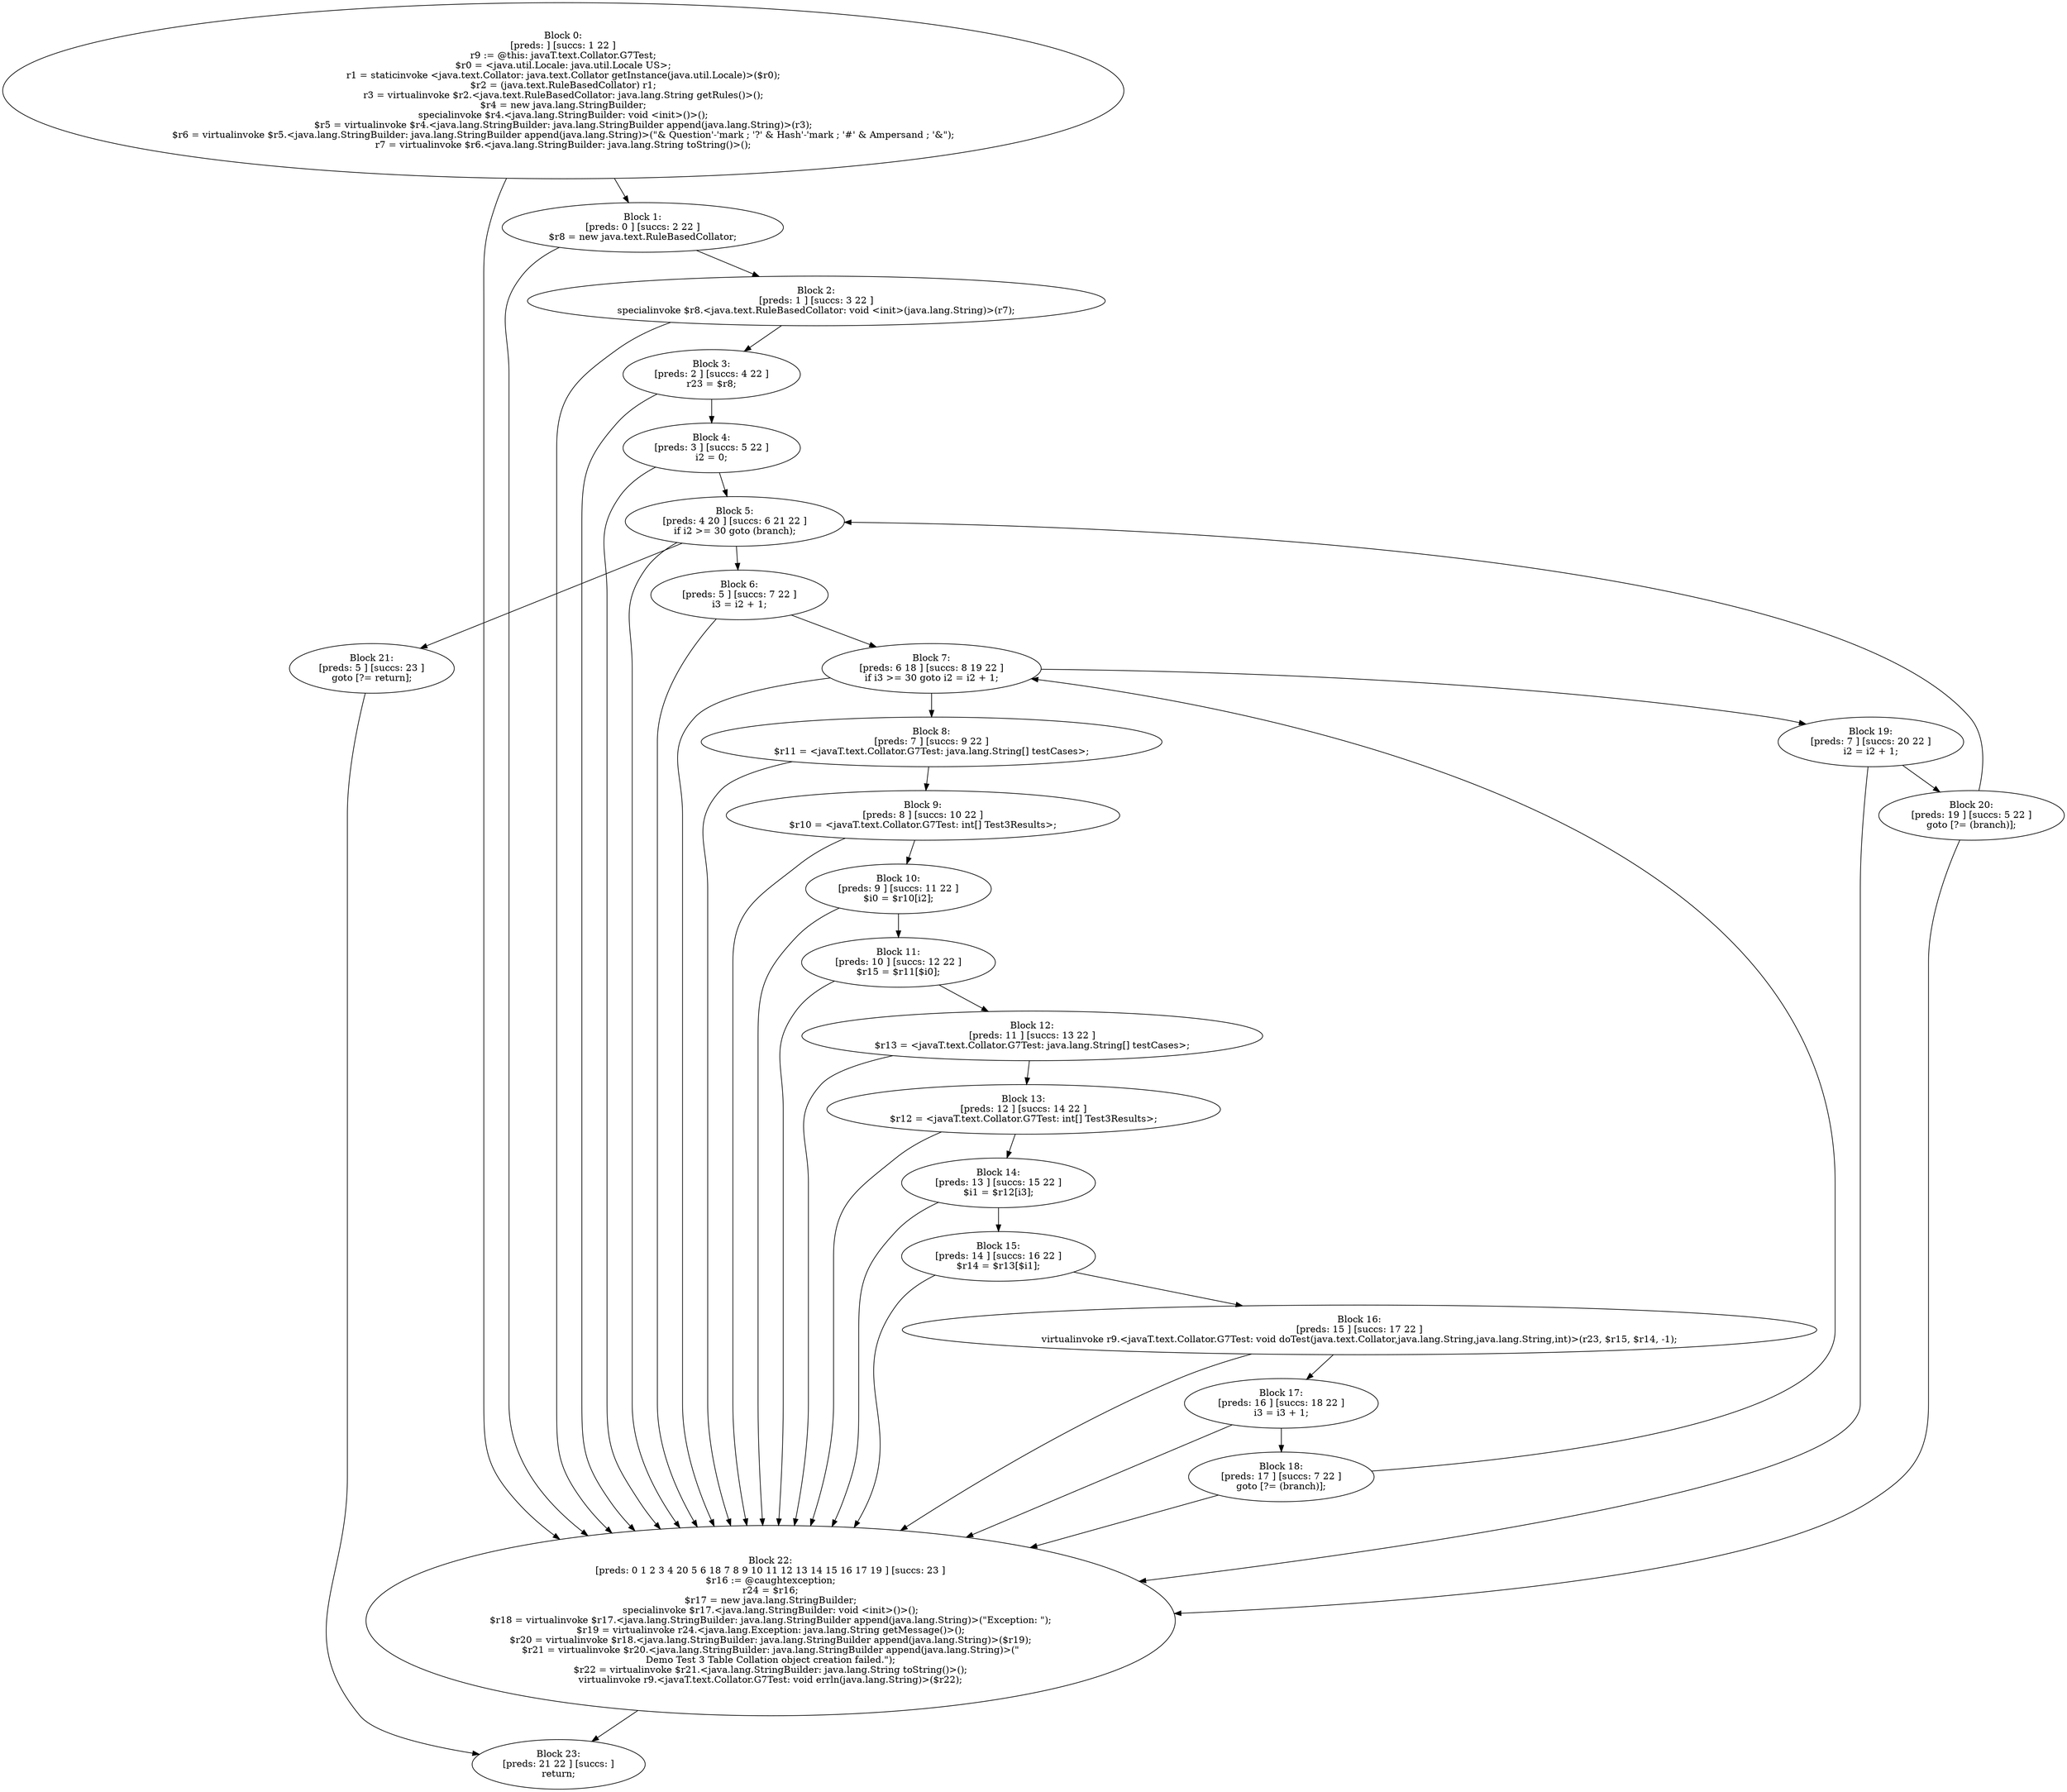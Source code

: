 digraph "unitGraph" {
    "Block 0:
[preds: ] [succs: 1 22 ]
r9 := @this: javaT.text.Collator.G7Test;
$r0 = <java.util.Locale: java.util.Locale US>;
r1 = staticinvoke <java.text.Collator: java.text.Collator getInstance(java.util.Locale)>($r0);
$r2 = (java.text.RuleBasedCollator) r1;
r3 = virtualinvoke $r2.<java.text.RuleBasedCollator: java.lang.String getRules()>();
$r4 = new java.lang.StringBuilder;
specialinvoke $r4.<java.lang.StringBuilder: void <init>()>();
$r5 = virtualinvoke $r4.<java.lang.StringBuilder: java.lang.StringBuilder append(java.lang.String)>(r3);
$r6 = virtualinvoke $r5.<java.lang.StringBuilder: java.lang.StringBuilder append(java.lang.String)>(\"& Question\'-\'mark ; \'?\' & Hash\'-\'mark ; \'#\' & Ampersand ; \'&\");
r7 = virtualinvoke $r6.<java.lang.StringBuilder: java.lang.String toString()>();
"
    "Block 1:
[preds: 0 ] [succs: 2 22 ]
$r8 = new java.text.RuleBasedCollator;
"
    "Block 2:
[preds: 1 ] [succs: 3 22 ]
specialinvoke $r8.<java.text.RuleBasedCollator: void <init>(java.lang.String)>(r7);
"
    "Block 3:
[preds: 2 ] [succs: 4 22 ]
r23 = $r8;
"
    "Block 4:
[preds: 3 ] [succs: 5 22 ]
i2 = 0;
"
    "Block 5:
[preds: 4 20 ] [succs: 6 21 22 ]
if i2 >= 30 goto (branch);
"
    "Block 6:
[preds: 5 ] [succs: 7 22 ]
i3 = i2 + 1;
"
    "Block 7:
[preds: 6 18 ] [succs: 8 19 22 ]
if i3 >= 30 goto i2 = i2 + 1;
"
    "Block 8:
[preds: 7 ] [succs: 9 22 ]
$r11 = <javaT.text.Collator.G7Test: java.lang.String[] testCases>;
"
    "Block 9:
[preds: 8 ] [succs: 10 22 ]
$r10 = <javaT.text.Collator.G7Test: int[] Test3Results>;
"
    "Block 10:
[preds: 9 ] [succs: 11 22 ]
$i0 = $r10[i2];
"
    "Block 11:
[preds: 10 ] [succs: 12 22 ]
$r15 = $r11[$i0];
"
    "Block 12:
[preds: 11 ] [succs: 13 22 ]
$r13 = <javaT.text.Collator.G7Test: java.lang.String[] testCases>;
"
    "Block 13:
[preds: 12 ] [succs: 14 22 ]
$r12 = <javaT.text.Collator.G7Test: int[] Test3Results>;
"
    "Block 14:
[preds: 13 ] [succs: 15 22 ]
$i1 = $r12[i3];
"
    "Block 15:
[preds: 14 ] [succs: 16 22 ]
$r14 = $r13[$i1];
"
    "Block 16:
[preds: 15 ] [succs: 17 22 ]
virtualinvoke r9.<javaT.text.Collator.G7Test: void doTest(java.text.Collator,java.lang.String,java.lang.String,int)>(r23, $r15, $r14, -1);
"
    "Block 17:
[preds: 16 ] [succs: 18 22 ]
i3 = i3 + 1;
"
    "Block 18:
[preds: 17 ] [succs: 7 22 ]
goto [?= (branch)];
"
    "Block 19:
[preds: 7 ] [succs: 20 22 ]
i2 = i2 + 1;
"
    "Block 20:
[preds: 19 ] [succs: 5 22 ]
goto [?= (branch)];
"
    "Block 21:
[preds: 5 ] [succs: 23 ]
goto [?= return];
"
    "Block 22:
[preds: 0 1 2 3 4 20 5 6 18 7 8 9 10 11 12 13 14 15 16 17 19 ] [succs: 23 ]
$r16 := @caughtexception;
r24 = $r16;
$r17 = new java.lang.StringBuilder;
specialinvoke $r17.<java.lang.StringBuilder: void <init>()>();
$r18 = virtualinvoke $r17.<java.lang.StringBuilder: java.lang.StringBuilder append(java.lang.String)>(\"Exception: \");
$r19 = virtualinvoke r24.<java.lang.Exception: java.lang.String getMessage()>();
$r20 = virtualinvoke $r18.<java.lang.StringBuilder: java.lang.StringBuilder append(java.lang.String)>($r19);
$r21 = virtualinvoke $r20.<java.lang.StringBuilder: java.lang.StringBuilder append(java.lang.String)>(\"\nDemo Test 3 Table Collation object creation failed.\");
$r22 = virtualinvoke $r21.<java.lang.StringBuilder: java.lang.String toString()>();
virtualinvoke r9.<javaT.text.Collator.G7Test: void errln(java.lang.String)>($r22);
"
    "Block 23:
[preds: 21 22 ] [succs: ]
return;
"
    "Block 0:
[preds: ] [succs: 1 22 ]
r9 := @this: javaT.text.Collator.G7Test;
$r0 = <java.util.Locale: java.util.Locale US>;
r1 = staticinvoke <java.text.Collator: java.text.Collator getInstance(java.util.Locale)>($r0);
$r2 = (java.text.RuleBasedCollator) r1;
r3 = virtualinvoke $r2.<java.text.RuleBasedCollator: java.lang.String getRules()>();
$r4 = new java.lang.StringBuilder;
specialinvoke $r4.<java.lang.StringBuilder: void <init>()>();
$r5 = virtualinvoke $r4.<java.lang.StringBuilder: java.lang.StringBuilder append(java.lang.String)>(r3);
$r6 = virtualinvoke $r5.<java.lang.StringBuilder: java.lang.StringBuilder append(java.lang.String)>(\"& Question\'-\'mark ; \'?\' & Hash\'-\'mark ; \'#\' & Ampersand ; \'&\");
r7 = virtualinvoke $r6.<java.lang.StringBuilder: java.lang.String toString()>();
"->"Block 1:
[preds: 0 ] [succs: 2 22 ]
$r8 = new java.text.RuleBasedCollator;
";
    "Block 0:
[preds: ] [succs: 1 22 ]
r9 := @this: javaT.text.Collator.G7Test;
$r0 = <java.util.Locale: java.util.Locale US>;
r1 = staticinvoke <java.text.Collator: java.text.Collator getInstance(java.util.Locale)>($r0);
$r2 = (java.text.RuleBasedCollator) r1;
r3 = virtualinvoke $r2.<java.text.RuleBasedCollator: java.lang.String getRules()>();
$r4 = new java.lang.StringBuilder;
specialinvoke $r4.<java.lang.StringBuilder: void <init>()>();
$r5 = virtualinvoke $r4.<java.lang.StringBuilder: java.lang.StringBuilder append(java.lang.String)>(r3);
$r6 = virtualinvoke $r5.<java.lang.StringBuilder: java.lang.StringBuilder append(java.lang.String)>(\"& Question\'-\'mark ; \'?\' & Hash\'-\'mark ; \'#\' & Ampersand ; \'&\");
r7 = virtualinvoke $r6.<java.lang.StringBuilder: java.lang.String toString()>();
"->"Block 22:
[preds: 0 1 2 3 4 20 5 6 18 7 8 9 10 11 12 13 14 15 16 17 19 ] [succs: 23 ]
$r16 := @caughtexception;
r24 = $r16;
$r17 = new java.lang.StringBuilder;
specialinvoke $r17.<java.lang.StringBuilder: void <init>()>();
$r18 = virtualinvoke $r17.<java.lang.StringBuilder: java.lang.StringBuilder append(java.lang.String)>(\"Exception: \");
$r19 = virtualinvoke r24.<java.lang.Exception: java.lang.String getMessage()>();
$r20 = virtualinvoke $r18.<java.lang.StringBuilder: java.lang.StringBuilder append(java.lang.String)>($r19);
$r21 = virtualinvoke $r20.<java.lang.StringBuilder: java.lang.StringBuilder append(java.lang.String)>(\"\nDemo Test 3 Table Collation object creation failed.\");
$r22 = virtualinvoke $r21.<java.lang.StringBuilder: java.lang.String toString()>();
virtualinvoke r9.<javaT.text.Collator.G7Test: void errln(java.lang.String)>($r22);
";
    "Block 1:
[preds: 0 ] [succs: 2 22 ]
$r8 = new java.text.RuleBasedCollator;
"->"Block 2:
[preds: 1 ] [succs: 3 22 ]
specialinvoke $r8.<java.text.RuleBasedCollator: void <init>(java.lang.String)>(r7);
";
    "Block 1:
[preds: 0 ] [succs: 2 22 ]
$r8 = new java.text.RuleBasedCollator;
"->"Block 22:
[preds: 0 1 2 3 4 20 5 6 18 7 8 9 10 11 12 13 14 15 16 17 19 ] [succs: 23 ]
$r16 := @caughtexception;
r24 = $r16;
$r17 = new java.lang.StringBuilder;
specialinvoke $r17.<java.lang.StringBuilder: void <init>()>();
$r18 = virtualinvoke $r17.<java.lang.StringBuilder: java.lang.StringBuilder append(java.lang.String)>(\"Exception: \");
$r19 = virtualinvoke r24.<java.lang.Exception: java.lang.String getMessage()>();
$r20 = virtualinvoke $r18.<java.lang.StringBuilder: java.lang.StringBuilder append(java.lang.String)>($r19);
$r21 = virtualinvoke $r20.<java.lang.StringBuilder: java.lang.StringBuilder append(java.lang.String)>(\"\nDemo Test 3 Table Collation object creation failed.\");
$r22 = virtualinvoke $r21.<java.lang.StringBuilder: java.lang.String toString()>();
virtualinvoke r9.<javaT.text.Collator.G7Test: void errln(java.lang.String)>($r22);
";
    "Block 2:
[preds: 1 ] [succs: 3 22 ]
specialinvoke $r8.<java.text.RuleBasedCollator: void <init>(java.lang.String)>(r7);
"->"Block 3:
[preds: 2 ] [succs: 4 22 ]
r23 = $r8;
";
    "Block 2:
[preds: 1 ] [succs: 3 22 ]
specialinvoke $r8.<java.text.RuleBasedCollator: void <init>(java.lang.String)>(r7);
"->"Block 22:
[preds: 0 1 2 3 4 20 5 6 18 7 8 9 10 11 12 13 14 15 16 17 19 ] [succs: 23 ]
$r16 := @caughtexception;
r24 = $r16;
$r17 = new java.lang.StringBuilder;
specialinvoke $r17.<java.lang.StringBuilder: void <init>()>();
$r18 = virtualinvoke $r17.<java.lang.StringBuilder: java.lang.StringBuilder append(java.lang.String)>(\"Exception: \");
$r19 = virtualinvoke r24.<java.lang.Exception: java.lang.String getMessage()>();
$r20 = virtualinvoke $r18.<java.lang.StringBuilder: java.lang.StringBuilder append(java.lang.String)>($r19);
$r21 = virtualinvoke $r20.<java.lang.StringBuilder: java.lang.StringBuilder append(java.lang.String)>(\"\nDemo Test 3 Table Collation object creation failed.\");
$r22 = virtualinvoke $r21.<java.lang.StringBuilder: java.lang.String toString()>();
virtualinvoke r9.<javaT.text.Collator.G7Test: void errln(java.lang.String)>($r22);
";
    "Block 3:
[preds: 2 ] [succs: 4 22 ]
r23 = $r8;
"->"Block 4:
[preds: 3 ] [succs: 5 22 ]
i2 = 0;
";
    "Block 3:
[preds: 2 ] [succs: 4 22 ]
r23 = $r8;
"->"Block 22:
[preds: 0 1 2 3 4 20 5 6 18 7 8 9 10 11 12 13 14 15 16 17 19 ] [succs: 23 ]
$r16 := @caughtexception;
r24 = $r16;
$r17 = new java.lang.StringBuilder;
specialinvoke $r17.<java.lang.StringBuilder: void <init>()>();
$r18 = virtualinvoke $r17.<java.lang.StringBuilder: java.lang.StringBuilder append(java.lang.String)>(\"Exception: \");
$r19 = virtualinvoke r24.<java.lang.Exception: java.lang.String getMessage()>();
$r20 = virtualinvoke $r18.<java.lang.StringBuilder: java.lang.StringBuilder append(java.lang.String)>($r19);
$r21 = virtualinvoke $r20.<java.lang.StringBuilder: java.lang.StringBuilder append(java.lang.String)>(\"\nDemo Test 3 Table Collation object creation failed.\");
$r22 = virtualinvoke $r21.<java.lang.StringBuilder: java.lang.String toString()>();
virtualinvoke r9.<javaT.text.Collator.G7Test: void errln(java.lang.String)>($r22);
";
    "Block 4:
[preds: 3 ] [succs: 5 22 ]
i2 = 0;
"->"Block 5:
[preds: 4 20 ] [succs: 6 21 22 ]
if i2 >= 30 goto (branch);
";
    "Block 4:
[preds: 3 ] [succs: 5 22 ]
i2 = 0;
"->"Block 22:
[preds: 0 1 2 3 4 20 5 6 18 7 8 9 10 11 12 13 14 15 16 17 19 ] [succs: 23 ]
$r16 := @caughtexception;
r24 = $r16;
$r17 = new java.lang.StringBuilder;
specialinvoke $r17.<java.lang.StringBuilder: void <init>()>();
$r18 = virtualinvoke $r17.<java.lang.StringBuilder: java.lang.StringBuilder append(java.lang.String)>(\"Exception: \");
$r19 = virtualinvoke r24.<java.lang.Exception: java.lang.String getMessage()>();
$r20 = virtualinvoke $r18.<java.lang.StringBuilder: java.lang.StringBuilder append(java.lang.String)>($r19);
$r21 = virtualinvoke $r20.<java.lang.StringBuilder: java.lang.StringBuilder append(java.lang.String)>(\"\nDemo Test 3 Table Collation object creation failed.\");
$r22 = virtualinvoke $r21.<java.lang.StringBuilder: java.lang.String toString()>();
virtualinvoke r9.<javaT.text.Collator.G7Test: void errln(java.lang.String)>($r22);
";
    "Block 5:
[preds: 4 20 ] [succs: 6 21 22 ]
if i2 >= 30 goto (branch);
"->"Block 6:
[preds: 5 ] [succs: 7 22 ]
i3 = i2 + 1;
";
    "Block 5:
[preds: 4 20 ] [succs: 6 21 22 ]
if i2 >= 30 goto (branch);
"->"Block 21:
[preds: 5 ] [succs: 23 ]
goto [?= return];
";
    "Block 5:
[preds: 4 20 ] [succs: 6 21 22 ]
if i2 >= 30 goto (branch);
"->"Block 22:
[preds: 0 1 2 3 4 20 5 6 18 7 8 9 10 11 12 13 14 15 16 17 19 ] [succs: 23 ]
$r16 := @caughtexception;
r24 = $r16;
$r17 = new java.lang.StringBuilder;
specialinvoke $r17.<java.lang.StringBuilder: void <init>()>();
$r18 = virtualinvoke $r17.<java.lang.StringBuilder: java.lang.StringBuilder append(java.lang.String)>(\"Exception: \");
$r19 = virtualinvoke r24.<java.lang.Exception: java.lang.String getMessage()>();
$r20 = virtualinvoke $r18.<java.lang.StringBuilder: java.lang.StringBuilder append(java.lang.String)>($r19);
$r21 = virtualinvoke $r20.<java.lang.StringBuilder: java.lang.StringBuilder append(java.lang.String)>(\"\nDemo Test 3 Table Collation object creation failed.\");
$r22 = virtualinvoke $r21.<java.lang.StringBuilder: java.lang.String toString()>();
virtualinvoke r9.<javaT.text.Collator.G7Test: void errln(java.lang.String)>($r22);
";
    "Block 6:
[preds: 5 ] [succs: 7 22 ]
i3 = i2 + 1;
"->"Block 7:
[preds: 6 18 ] [succs: 8 19 22 ]
if i3 >= 30 goto i2 = i2 + 1;
";
    "Block 6:
[preds: 5 ] [succs: 7 22 ]
i3 = i2 + 1;
"->"Block 22:
[preds: 0 1 2 3 4 20 5 6 18 7 8 9 10 11 12 13 14 15 16 17 19 ] [succs: 23 ]
$r16 := @caughtexception;
r24 = $r16;
$r17 = new java.lang.StringBuilder;
specialinvoke $r17.<java.lang.StringBuilder: void <init>()>();
$r18 = virtualinvoke $r17.<java.lang.StringBuilder: java.lang.StringBuilder append(java.lang.String)>(\"Exception: \");
$r19 = virtualinvoke r24.<java.lang.Exception: java.lang.String getMessage()>();
$r20 = virtualinvoke $r18.<java.lang.StringBuilder: java.lang.StringBuilder append(java.lang.String)>($r19);
$r21 = virtualinvoke $r20.<java.lang.StringBuilder: java.lang.StringBuilder append(java.lang.String)>(\"\nDemo Test 3 Table Collation object creation failed.\");
$r22 = virtualinvoke $r21.<java.lang.StringBuilder: java.lang.String toString()>();
virtualinvoke r9.<javaT.text.Collator.G7Test: void errln(java.lang.String)>($r22);
";
    "Block 7:
[preds: 6 18 ] [succs: 8 19 22 ]
if i3 >= 30 goto i2 = i2 + 1;
"->"Block 8:
[preds: 7 ] [succs: 9 22 ]
$r11 = <javaT.text.Collator.G7Test: java.lang.String[] testCases>;
";
    "Block 7:
[preds: 6 18 ] [succs: 8 19 22 ]
if i3 >= 30 goto i2 = i2 + 1;
"->"Block 19:
[preds: 7 ] [succs: 20 22 ]
i2 = i2 + 1;
";
    "Block 7:
[preds: 6 18 ] [succs: 8 19 22 ]
if i3 >= 30 goto i2 = i2 + 1;
"->"Block 22:
[preds: 0 1 2 3 4 20 5 6 18 7 8 9 10 11 12 13 14 15 16 17 19 ] [succs: 23 ]
$r16 := @caughtexception;
r24 = $r16;
$r17 = new java.lang.StringBuilder;
specialinvoke $r17.<java.lang.StringBuilder: void <init>()>();
$r18 = virtualinvoke $r17.<java.lang.StringBuilder: java.lang.StringBuilder append(java.lang.String)>(\"Exception: \");
$r19 = virtualinvoke r24.<java.lang.Exception: java.lang.String getMessage()>();
$r20 = virtualinvoke $r18.<java.lang.StringBuilder: java.lang.StringBuilder append(java.lang.String)>($r19);
$r21 = virtualinvoke $r20.<java.lang.StringBuilder: java.lang.StringBuilder append(java.lang.String)>(\"\nDemo Test 3 Table Collation object creation failed.\");
$r22 = virtualinvoke $r21.<java.lang.StringBuilder: java.lang.String toString()>();
virtualinvoke r9.<javaT.text.Collator.G7Test: void errln(java.lang.String)>($r22);
";
    "Block 8:
[preds: 7 ] [succs: 9 22 ]
$r11 = <javaT.text.Collator.G7Test: java.lang.String[] testCases>;
"->"Block 9:
[preds: 8 ] [succs: 10 22 ]
$r10 = <javaT.text.Collator.G7Test: int[] Test3Results>;
";
    "Block 8:
[preds: 7 ] [succs: 9 22 ]
$r11 = <javaT.text.Collator.G7Test: java.lang.String[] testCases>;
"->"Block 22:
[preds: 0 1 2 3 4 20 5 6 18 7 8 9 10 11 12 13 14 15 16 17 19 ] [succs: 23 ]
$r16 := @caughtexception;
r24 = $r16;
$r17 = new java.lang.StringBuilder;
specialinvoke $r17.<java.lang.StringBuilder: void <init>()>();
$r18 = virtualinvoke $r17.<java.lang.StringBuilder: java.lang.StringBuilder append(java.lang.String)>(\"Exception: \");
$r19 = virtualinvoke r24.<java.lang.Exception: java.lang.String getMessage()>();
$r20 = virtualinvoke $r18.<java.lang.StringBuilder: java.lang.StringBuilder append(java.lang.String)>($r19);
$r21 = virtualinvoke $r20.<java.lang.StringBuilder: java.lang.StringBuilder append(java.lang.String)>(\"\nDemo Test 3 Table Collation object creation failed.\");
$r22 = virtualinvoke $r21.<java.lang.StringBuilder: java.lang.String toString()>();
virtualinvoke r9.<javaT.text.Collator.G7Test: void errln(java.lang.String)>($r22);
";
    "Block 9:
[preds: 8 ] [succs: 10 22 ]
$r10 = <javaT.text.Collator.G7Test: int[] Test3Results>;
"->"Block 10:
[preds: 9 ] [succs: 11 22 ]
$i0 = $r10[i2];
";
    "Block 9:
[preds: 8 ] [succs: 10 22 ]
$r10 = <javaT.text.Collator.G7Test: int[] Test3Results>;
"->"Block 22:
[preds: 0 1 2 3 4 20 5 6 18 7 8 9 10 11 12 13 14 15 16 17 19 ] [succs: 23 ]
$r16 := @caughtexception;
r24 = $r16;
$r17 = new java.lang.StringBuilder;
specialinvoke $r17.<java.lang.StringBuilder: void <init>()>();
$r18 = virtualinvoke $r17.<java.lang.StringBuilder: java.lang.StringBuilder append(java.lang.String)>(\"Exception: \");
$r19 = virtualinvoke r24.<java.lang.Exception: java.lang.String getMessage()>();
$r20 = virtualinvoke $r18.<java.lang.StringBuilder: java.lang.StringBuilder append(java.lang.String)>($r19);
$r21 = virtualinvoke $r20.<java.lang.StringBuilder: java.lang.StringBuilder append(java.lang.String)>(\"\nDemo Test 3 Table Collation object creation failed.\");
$r22 = virtualinvoke $r21.<java.lang.StringBuilder: java.lang.String toString()>();
virtualinvoke r9.<javaT.text.Collator.G7Test: void errln(java.lang.String)>($r22);
";
    "Block 10:
[preds: 9 ] [succs: 11 22 ]
$i0 = $r10[i2];
"->"Block 11:
[preds: 10 ] [succs: 12 22 ]
$r15 = $r11[$i0];
";
    "Block 10:
[preds: 9 ] [succs: 11 22 ]
$i0 = $r10[i2];
"->"Block 22:
[preds: 0 1 2 3 4 20 5 6 18 7 8 9 10 11 12 13 14 15 16 17 19 ] [succs: 23 ]
$r16 := @caughtexception;
r24 = $r16;
$r17 = new java.lang.StringBuilder;
specialinvoke $r17.<java.lang.StringBuilder: void <init>()>();
$r18 = virtualinvoke $r17.<java.lang.StringBuilder: java.lang.StringBuilder append(java.lang.String)>(\"Exception: \");
$r19 = virtualinvoke r24.<java.lang.Exception: java.lang.String getMessage()>();
$r20 = virtualinvoke $r18.<java.lang.StringBuilder: java.lang.StringBuilder append(java.lang.String)>($r19);
$r21 = virtualinvoke $r20.<java.lang.StringBuilder: java.lang.StringBuilder append(java.lang.String)>(\"\nDemo Test 3 Table Collation object creation failed.\");
$r22 = virtualinvoke $r21.<java.lang.StringBuilder: java.lang.String toString()>();
virtualinvoke r9.<javaT.text.Collator.G7Test: void errln(java.lang.String)>($r22);
";
    "Block 11:
[preds: 10 ] [succs: 12 22 ]
$r15 = $r11[$i0];
"->"Block 12:
[preds: 11 ] [succs: 13 22 ]
$r13 = <javaT.text.Collator.G7Test: java.lang.String[] testCases>;
";
    "Block 11:
[preds: 10 ] [succs: 12 22 ]
$r15 = $r11[$i0];
"->"Block 22:
[preds: 0 1 2 3 4 20 5 6 18 7 8 9 10 11 12 13 14 15 16 17 19 ] [succs: 23 ]
$r16 := @caughtexception;
r24 = $r16;
$r17 = new java.lang.StringBuilder;
specialinvoke $r17.<java.lang.StringBuilder: void <init>()>();
$r18 = virtualinvoke $r17.<java.lang.StringBuilder: java.lang.StringBuilder append(java.lang.String)>(\"Exception: \");
$r19 = virtualinvoke r24.<java.lang.Exception: java.lang.String getMessage()>();
$r20 = virtualinvoke $r18.<java.lang.StringBuilder: java.lang.StringBuilder append(java.lang.String)>($r19);
$r21 = virtualinvoke $r20.<java.lang.StringBuilder: java.lang.StringBuilder append(java.lang.String)>(\"\nDemo Test 3 Table Collation object creation failed.\");
$r22 = virtualinvoke $r21.<java.lang.StringBuilder: java.lang.String toString()>();
virtualinvoke r9.<javaT.text.Collator.G7Test: void errln(java.lang.String)>($r22);
";
    "Block 12:
[preds: 11 ] [succs: 13 22 ]
$r13 = <javaT.text.Collator.G7Test: java.lang.String[] testCases>;
"->"Block 13:
[preds: 12 ] [succs: 14 22 ]
$r12 = <javaT.text.Collator.G7Test: int[] Test3Results>;
";
    "Block 12:
[preds: 11 ] [succs: 13 22 ]
$r13 = <javaT.text.Collator.G7Test: java.lang.String[] testCases>;
"->"Block 22:
[preds: 0 1 2 3 4 20 5 6 18 7 8 9 10 11 12 13 14 15 16 17 19 ] [succs: 23 ]
$r16 := @caughtexception;
r24 = $r16;
$r17 = new java.lang.StringBuilder;
specialinvoke $r17.<java.lang.StringBuilder: void <init>()>();
$r18 = virtualinvoke $r17.<java.lang.StringBuilder: java.lang.StringBuilder append(java.lang.String)>(\"Exception: \");
$r19 = virtualinvoke r24.<java.lang.Exception: java.lang.String getMessage()>();
$r20 = virtualinvoke $r18.<java.lang.StringBuilder: java.lang.StringBuilder append(java.lang.String)>($r19);
$r21 = virtualinvoke $r20.<java.lang.StringBuilder: java.lang.StringBuilder append(java.lang.String)>(\"\nDemo Test 3 Table Collation object creation failed.\");
$r22 = virtualinvoke $r21.<java.lang.StringBuilder: java.lang.String toString()>();
virtualinvoke r9.<javaT.text.Collator.G7Test: void errln(java.lang.String)>($r22);
";
    "Block 13:
[preds: 12 ] [succs: 14 22 ]
$r12 = <javaT.text.Collator.G7Test: int[] Test3Results>;
"->"Block 14:
[preds: 13 ] [succs: 15 22 ]
$i1 = $r12[i3];
";
    "Block 13:
[preds: 12 ] [succs: 14 22 ]
$r12 = <javaT.text.Collator.G7Test: int[] Test3Results>;
"->"Block 22:
[preds: 0 1 2 3 4 20 5 6 18 7 8 9 10 11 12 13 14 15 16 17 19 ] [succs: 23 ]
$r16 := @caughtexception;
r24 = $r16;
$r17 = new java.lang.StringBuilder;
specialinvoke $r17.<java.lang.StringBuilder: void <init>()>();
$r18 = virtualinvoke $r17.<java.lang.StringBuilder: java.lang.StringBuilder append(java.lang.String)>(\"Exception: \");
$r19 = virtualinvoke r24.<java.lang.Exception: java.lang.String getMessage()>();
$r20 = virtualinvoke $r18.<java.lang.StringBuilder: java.lang.StringBuilder append(java.lang.String)>($r19);
$r21 = virtualinvoke $r20.<java.lang.StringBuilder: java.lang.StringBuilder append(java.lang.String)>(\"\nDemo Test 3 Table Collation object creation failed.\");
$r22 = virtualinvoke $r21.<java.lang.StringBuilder: java.lang.String toString()>();
virtualinvoke r9.<javaT.text.Collator.G7Test: void errln(java.lang.String)>($r22);
";
    "Block 14:
[preds: 13 ] [succs: 15 22 ]
$i1 = $r12[i3];
"->"Block 15:
[preds: 14 ] [succs: 16 22 ]
$r14 = $r13[$i1];
";
    "Block 14:
[preds: 13 ] [succs: 15 22 ]
$i1 = $r12[i3];
"->"Block 22:
[preds: 0 1 2 3 4 20 5 6 18 7 8 9 10 11 12 13 14 15 16 17 19 ] [succs: 23 ]
$r16 := @caughtexception;
r24 = $r16;
$r17 = new java.lang.StringBuilder;
specialinvoke $r17.<java.lang.StringBuilder: void <init>()>();
$r18 = virtualinvoke $r17.<java.lang.StringBuilder: java.lang.StringBuilder append(java.lang.String)>(\"Exception: \");
$r19 = virtualinvoke r24.<java.lang.Exception: java.lang.String getMessage()>();
$r20 = virtualinvoke $r18.<java.lang.StringBuilder: java.lang.StringBuilder append(java.lang.String)>($r19);
$r21 = virtualinvoke $r20.<java.lang.StringBuilder: java.lang.StringBuilder append(java.lang.String)>(\"\nDemo Test 3 Table Collation object creation failed.\");
$r22 = virtualinvoke $r21.<java.lang.StringBuilder: java.lang.String toString()>();
virtualinvoke r9.<javaT.text.Collator.G7Test: void errln(java.lang.String)>($r22);
";
    "Block 15:
[preds: 14 ] [succs: 16 22 ]
$r14 = $r13[$i1];
"->"Block 16:
[preds: 15 ] [succs: 17 22 ]
virtualinvoke r9.<javaT.text.Collator.G7Test: void doTest(java.text.Collator,java.lang.String,java.lang.String,int)>(r23, $r15, $r14, -1);
";
    "Block 15:
[preds: 14 ] [succs: 16 22 ]
$r14 = $r13[$i1];
"->"Block 22:
[preds: 0 1 2 3 4 20 5 6 18 7 8 9 10 11 12 13 14 15 16 17 19 ] [succs: 23 ]
$r16 := @caughtexception;
r24 = $r16;
$r17 = new java.lang.StringBuilder;
specialinvoke $r17.<java.lang.StringBuilder: void <init>()>();
$r18 = virtualinvoke $r17.<java.lang.StringBuilder: java.lang.StringBuilder append(java.lang.String)>(\"Exception: \");
$r19 = virtualinvoke r24.<java.lang.Exception: java.lang.String getMessage()>();
$r20 = virtualinvoke $r18.<java.lang.StringBuilder: java.lang.StringBuilder append(java.lang.String)>($r19);
$r21 = virtualinvoke $r20.<java.lang.StringBuilder: java.lang.StringBuilder append(java.lang.String)>(\"\nDemo Test 3 Table Collation object creation failed.\");
$r22 = virtualinvoke $r21.<java.lang.StringBuilder: java.lang.String toString()>();
virtualinvoke r9.<javaT.text.Collator.G7Test: void errln(java.lang.String)>($r22);
";
    "Block 16:
[preds: 15 ] [succs: 17 22 ]
virtualinvoke r9.<javaT.text.Collator.G7Test: void doTest(java.text.Collator,java.lang.String,java.lang.String,int)>(r23, $r15, $r14, -1);
"->"Block 17:
[preds: 16 ] [succs: 18 22 ]
i3 = i3 + 1;
";
    "Block 16:
[preds: 15 ] [succs: 17 22 ]
virtualinvoke r9.<javaT.text.Collator.G7Test: void doTest(java.text.Collator,java.lang.String,java.lang.String,int)>(r23, $r15, $r14, -1);
"->"Block 22:
[preds: 0 1 2 3 4 20 5 6 18 7 8 9 10 11 12 13 14 15 16 17 19 ] [succs: 23 ]
$r16 := @caughtexception;
r24 = $r16;
$r17 = new java.lang.StringBuilder;
specialinvoke $r17.<java.lang.StringBuilder: void <init>()>();
$r18 = virtualinvoke $r17.<java.lang.StringBuilder: java.lang.StringBuilder append(java.lang.String)>(\"Exception: \");
$r19 = virtualinvoke r24.<java.lang.Exception: java.lang.String getMessage()>();
$r20 = virtualinvoke $r18.<java.lang.StringBuilder: java.lang.StringBuilder append(java.lang.String)>($r19);
$r21 = virtualinvoke $r20.<java.lang.StringBuilder: java.lang.StringBuilder append(java.lang.String)>(\"\nDemo Test 3 Table Collation object creation failed.\");
$r22 = virtualinvoke $r21.<java.lang.StringBuilder: java.lang.String toString()>();
virtualinvoke r9.<javaT.text.Collator.G7Test: void errln(java.lang.String)>($r22);
";
    "Block 17:
[preds: 16 ] [succs: 18 22 ]
i3 = i3 + 1;
"->"Block 18:
[preds: 17 ] [succs: 7 22 ]
goto [?= (branch)];
";
    "Block 17:
[preds: 16 ] [succs: 18 22 ]
i3 = i3 + 1;
"->"Block 22:
[preds: 0 1 2 3 4 20 5 6 18 7 8 9 10 11 12 13 14 15 16 17 19 ] [succs: 23 ]
$r16 := @caughtexception;
r24 = $r16;
$r17 = new java.lang.StringBuilder;
specialinvoke $r17.<java.lang.StringBuilder: void <init>()>();
$r18 = virtualinvoke $r17.<java.lang.StringBuilder: java.lang.StringBuilder append(java.lang.String)>(\"Exception: \");
$r19 = virtualinvoke r24.<java.lang.Exception: java.lang.String getMessage()>();
$r20 = virtualinvoke $r18.<java.lang.StringBuilder: java.lang.StringBuilder append(java.lang.String)>($r19);
$r21 = virtualinvoke $r20.<java.lang.StringBuilder: java.lang.StringBuilder append(java.lang.String)>(\"\nDemo Test 3 Table Collation object creation failed.\");
$r22 = virtualinvoke $r21.<java.lang.StringBuilder: java.lang.String toString()>();
virtualinvoke r9.<javaT.text.Collator.G7Test: void errln(java.lang.String)>($r22);
";
    "Block 18:
[preds: 17 ] [succs: 7 22 ]
goto [?= (branch)];
"->"Block 7:
[preds: 6 18 ] [succs: 8 19 22 ]
if i3 >= 30 goto i2 = i2 + 1;
";
    "Block 18:
[preds: 17 ] [succs: 7 22 ]
goto [?= (branch)];
"->"Block 22:
[preds: 0 1 2 3 4 20 5 6 18 7 8 9 10 11 12 13 14 15 16 17 19 ] [succs: 23 ]
$r16 := @caughtexception;
r24 = $r16;
$r17 = new java.lang.StringBuilder;
specialinvoke $r17.<java.lang.StringBuilder: void <init>()>();
$r18 = virtualinvoke $r17.<java.lang.StringBuilder: java.lang.StringBuilder append(java.lang.String)>(\"Exception: \");
$r19 = virtualinvoke r24.<java.lang.Exception: java.lang.String getMessage()>();
$r20 = virtualinvoke $r18.<java.lang.StringBuilder: java.lang.StringBuilder append(java.lang.String)>($r19);
$r21 = virtualinvoke $r20.<java.lang.StringBuilder: java.lang.StringBuilder append(java.lang.String)>(\"\nDemo Test 3 Table Collation object creation failed.\");
$r22 = virtualinvoke $r21.<java.lang.StringBuilder: java.lang.String toString()>();
virtualinvoke r9.<javaT.text.Collator.G7Test: void errln(java.lang.String)>($r22);
";
    "Block 19:
[preds: 7 ] [succs: 20 22 ]
i2 = i2 + 1;
"->"Block 20:
[preds: 19 ] [succs: 5 22 ]
goto [?= (branch)];
";
    "Block 19:
[preds: 7 ] [succs: 20 22 ]
i2 = i2 + 1;
"->"Block 22:
[preds: 0 1 2 3 4 20 5 6 18 7 8 9 10 11 12 13 14 15 16 17 19 ] [succs: 23 ]
$r16 := @caughtexception;
r24 = $r16;
$r17 = new java.lang.StringBuilder;
specialinvoke $r17.<java.lang.StringBuilder: void <init>()>();
$r18 = virtualinvoke $r17.<java.lang.StringBuilder: java.lang.StringBuilder append(java.lang.String)>(\"Exception: \");
$r19 = virtualinvoke r24.<java.lang.Exception: java.lang.String getMessage()>();
$r20 = virtualinvoke $r18.<java.lang.StringBuilder: java.lang.StringBuilder append(java.lang.String)>($r19);
$r21 = virtualinvoke $r20.<java.lang.StringBuilder: java.lang.StringBuilder append(java.lang.String)>(\"\nDemo Test 3 Table Collation object creation failed.\");
$r22 = virtualinvoke $r21.<java.lang.StringBuilder: java.lang.String toString()>();
virtualinvoke r9.<javaT.text.Collator.G7Test: void errln(java.lang.String)>($r22);
";
    "Block 20:
[preds: 19 ] [succs: 5 22 ]
goto [?= (branch)];
"->"Block 5:
[preds: 4 20 ] [succs: 6 21 22 ]
if i2 >= 30 goto (branch);
";
    "Block 20:
[preds: 19 ] [succs: 5 22 ]
goto [?= (branch)];
"->"Block 22:
[preds: 0 1 2 3 4 20 5 6 18 7 8 9 10 11 12 13 14 15 16 17 19 ] [succs: 23 ]
$r16 := @caughtexception;
r24 = $r16;
$r17 = new java.lang.StringBuilder;
specialinvoke $r17.<java.lang.StringBuilder: void <init>()>();
$r18 = virtualinvoke $r17.<java.lang.StringBuilder: java.lang.StringBuilder append(java.lang.String)>(\"Exception: \");
$r19 = virtualinvoke r24.<java.lang.Exception: java.lang.String getMessage()>();
$r20 = virtualinvoke $r18.<java.lang.StringBuilder: java.lang.StringBuilder append(java.lang.String)>($r19);
$r21 = virtualinvoke $r20.<java.lang.StringBuilder: java.lang.StringBuilder append(java.lang.String)>(\"\nDemo Test 3 Table Collation object creation failed.\");
$r22 = virtualinvoke $r21.<java.lang.StringBuilder: java.lang.String toString()>();
virtualinvoke r9.<javaT.text.Collator.G7Test: void errln(java.lang.String)>($r22);
";
    "Block 21:
[preds: 5 ] [succs: 23 ]
goto [?= return];
"->"Block 23:
[preds: 21 22 ] [succs: ]
return;
";
    "Block 22:
[preds: 0 1 2 3 4 20 5 6 18 7 8 9 10 11 12 13 14 15 16 17 19 ] [succs: 23 ]
$r16 := @caughtexception;
r24 = $r16;
$r17 = new java.lang.StringBuilder;
specialinvoke $r17.<java.lang.StringBuilder: void <init>()>();
$r18 = virtualinvoke $r17.<java.lang.StringBuilder: java.lang.StringBuilder append(java.lang.String)>(\"Exception: \");
$r19 = virtualinvoke r24.<java.lang.Exception: java.lang.String getMessage()>();
$r20 = virtualinvoke $r18.<java.lang.StringBuilder: java.lang.StringBuilder append(java.lang.String)>($r19);
$r21 = virtualinvoke $r20.<java.lang.StringBuilder: java.lang.StringBuilder append(java.lang.String)>(\"\nDemo Test 3 Table Collation object creation failed.\");
$r22 = virtualinvoke $r21.<java.lang.StringBuilder: java.lang.String toString()>();
virtualinvoke r9.<javaT.text.Collator.G7Test: void errln(java.lang.String)>($r22);
"->"Block 23:
[preds: 21 22 ] [succs: ]
return;
";
}
